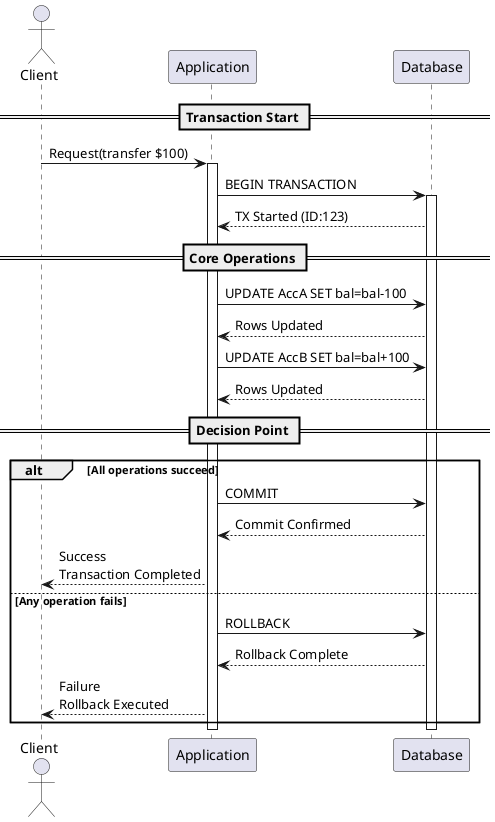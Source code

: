 @startuml
actor Client as C
participant "Application" as App
participant "Database" as DB

== Transaction Start ==
C -> App: Request(transfer $100)
activate App

App -> DB: BEGIN TRANSACTION
activate DB
DB --> App: TX Started (ID:123)

== Core Operations ==
App -> DB: UPDATE AccA SET bal=bal-100
DB --> App: Rows Updated

App -> DB: UPDATE AccB SET bal=bal+100
DB --> App: Rows Updated

== Decision Point ==
alt All operations succeed
    App -> DB: COMMIT
    DB --> App: Commit Confirmed
    App --> C: Success\nTransaction Completed
else Any operation fails
    App -> DB: ROLLBACK
    DB --> App: Rollback Complete
    App --> C: Failure\nRollback Executed
end

deactivate DB
deactivate App
@enduml